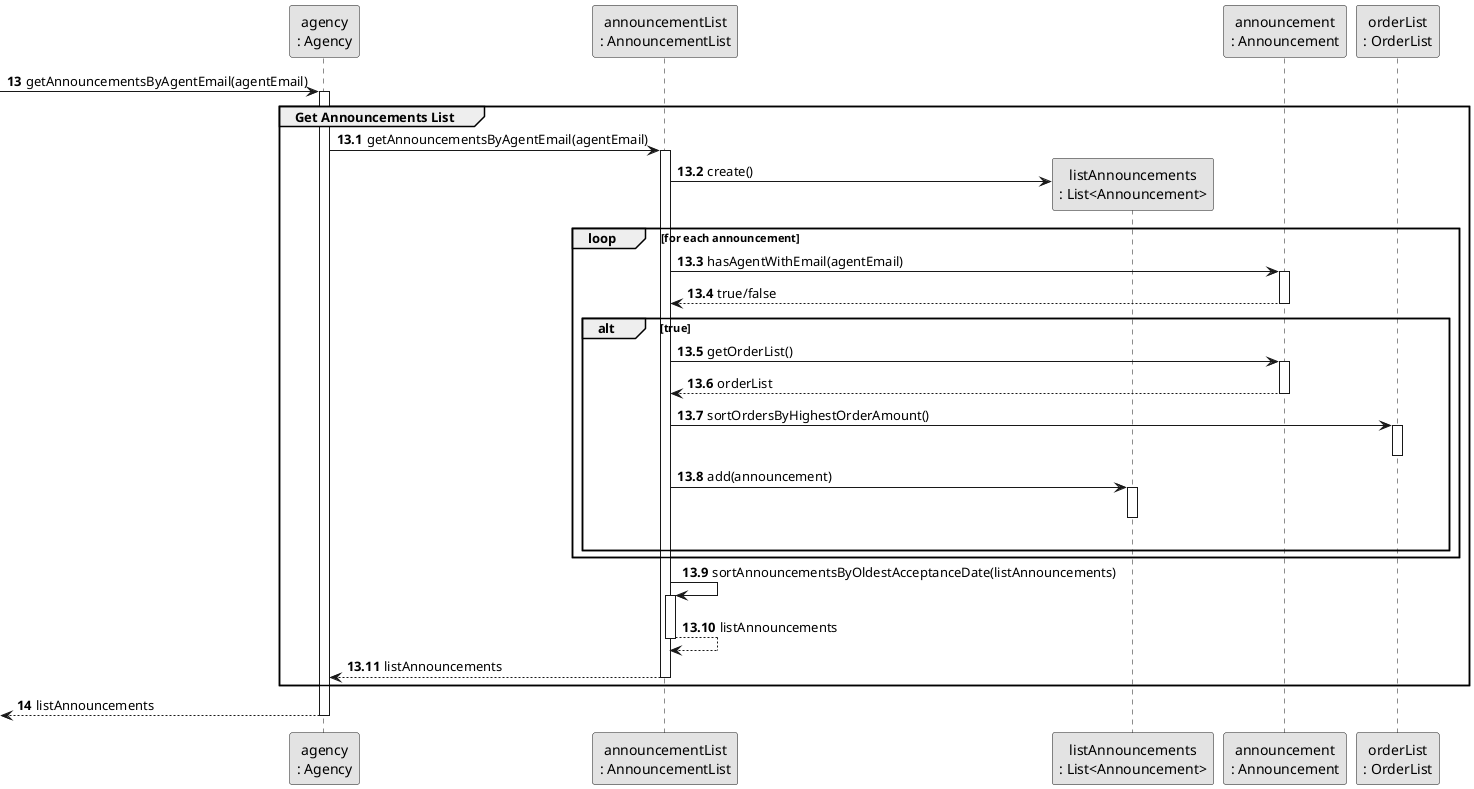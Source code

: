 @startuml
skinparam monochrome true
skinparam packageStyle rectangle
skinparam shadowing false


 participant "agency\n: Agency" as AGENCY
 participant "announcementList\n: AnnouncementList" as AnnList
 participant "listAnnouncements\n: List<Announcement>" as AnnounceList
 participant "announcement\n: Announcement" as Announce
 participant "orderList\n: OrderList" as OrderList



autonumber 13
     -> AGENCY: getAnnouncementsByAgentEmail(agentEmail)
     activate AGENCY

group Get Announcements List
autonumber 13.1
     AGENCY -> AnnList : getAnnouncementsByAgentEmail(agentEmail)
     activate AnnList

     AnnList -> AnnounceList**: create()


     loop for each announcement
     AnnList -> Announce : hasAgentWithEmail(agentEmail)
     activate Announce

     Announce --> AnnList : true/false
     deactivate Announce

         alt true
            AnnList -> Announce : getOrderList()
            activate Announce
            Announce --> AnnList: orderList
            deactivate Announce
            AnnList -> OrderList : sortOrdersByHighestOrderAmount()
            activate OrderList
            deactivate OrderList

            AnnList -> AnnounceList : add(announcement)
            activate AnnounceList
            deactivate AnnounceList

         |||
         end alt
     end loop
     AnnList -> AnnList : sortAnnouncementsByOldestAcceptanceDate(listAnnouncements)
     activate AnnList
     AnnList --> AnnList: listAnnouncements
     deactivate AnnList

     AnnList --> AGENCY : listAnnouncements
     deactivate AnnList

end group

autonumber 14
      <-- AGENCY : listAnnouncements
     deactivate AGENCY


@enduml